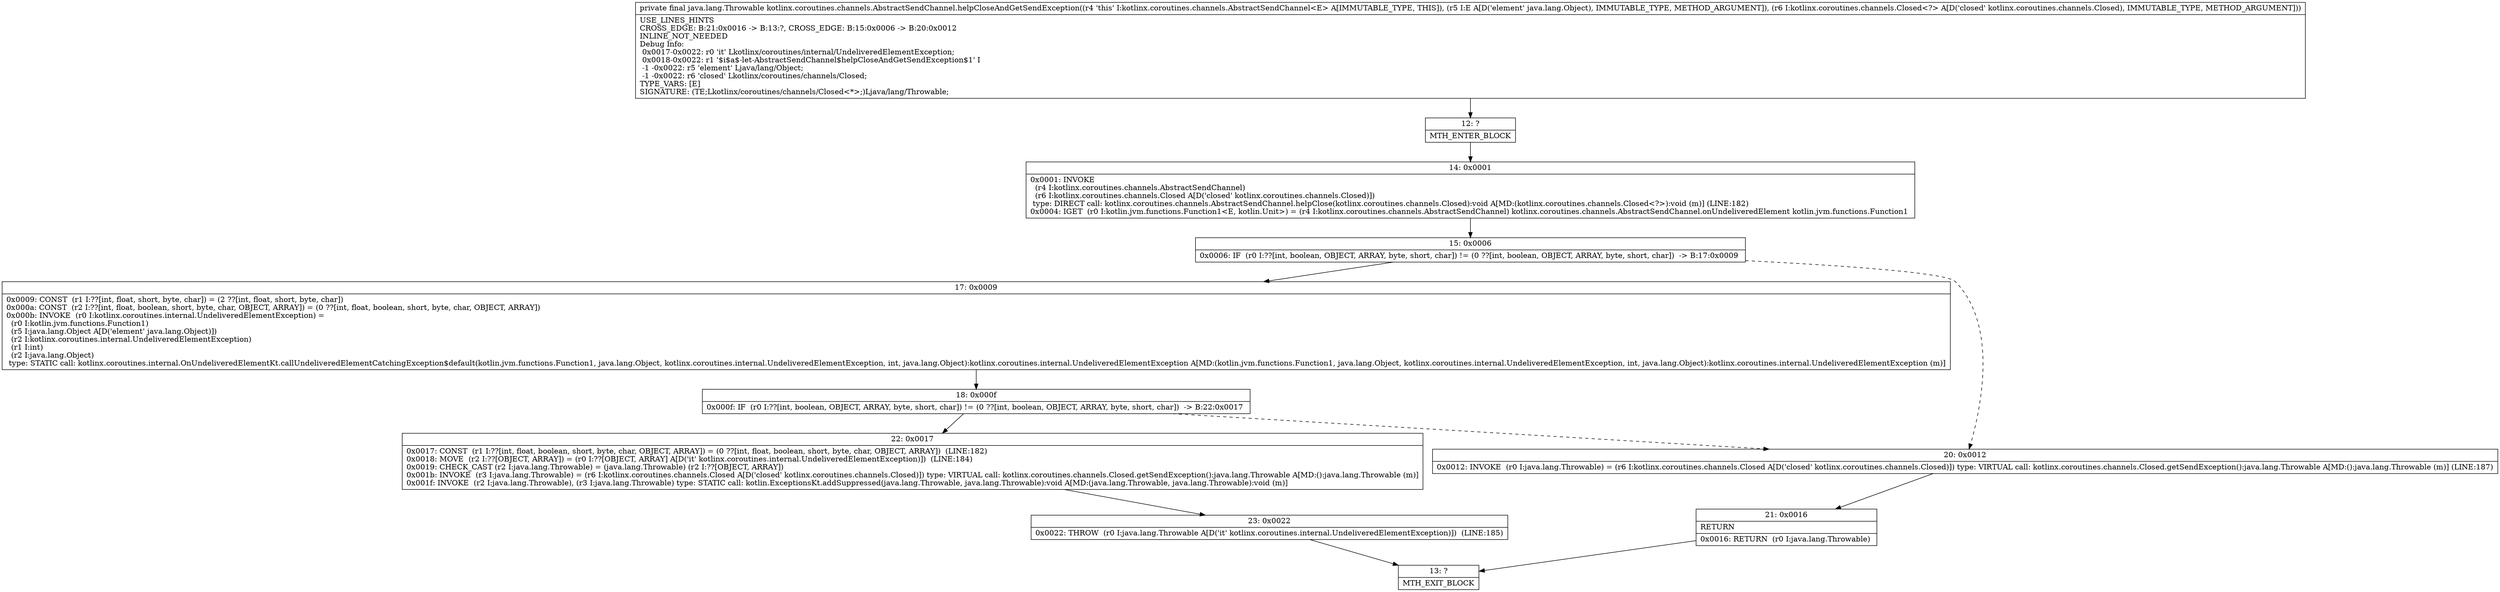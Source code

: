 digraph "CFG forkotlinx.coroutines.channels.AbstractSendChannel.helpCloseAndGetSendException(Ljava\/lang\/Object;Lkotlinx\/coroutines\/channels\/Closed;)Ljava\/lang\/Throwable;" {
Node_12 [shape=record,label="{12\:\ ?|MTH_ENTER_BLOCK\l}"];
Node_14 [shape=record,label="{14\:\ 0x0001|0x0001: INVOKE  \l  (r4 I:kotlinx.coroutines.channels.AbstractSendChannel)\l  (r6 I:kotlinx.coroutines.channels.Closed A[D('closed' kotlinx.coroutines.channels.Closed)])\l type: DIRECT call: kotlinx.coroutines.channels.AbstractSendChannel.helpClose(kotlinx.coroutines.channels.Closed):void A[MD:(kotlinx.coroutines.channels.Closed\<?\>):void (m)] (LINE:182)\l0x0004: IGET  (r0 I:kotlin.jvm.functions.Function1\<E, kotlin.Unit\>) = (r4 I:kotlinx.coroutines.channels.AbstractSendChannel) kotlinx.coroutines.channels.AbstractSendChannel.onUndeliveredElement kotlin.jvm.functions.Function1 \l}"];
Node_15 [shape=record,label="{15\:\ 0x0006|0x0006: IF  (r0 I:??[int, boolean, OBJECT, ARRAY, byte, short, char]) != (0 ??[int, boolean, OBJECT, ARRAY, byte, short, char])  \-\> B:17:0x0009 \l}"];
Node_17 [shape=record,label="{17\:\ 0x0009|0x0009: CONST  (r1 I:??[int, float, short, byte, char]) = (2 ??[int, float, short, byte, char]) \l0x000a: CONST  (r2 I:??[int, float, boolean, short, byte, char, OBJECT, ARRAY]) = (0 ??[int, float, boolean, short, byte, char, OBJECT, ARRAY]) \l0x000b: INVOKE  (r0 I:kotlinx.coroutines.internal.UndeliveredElementException) = \l  (r0 I:kotlin.jvm.functions.Function1)\l  (r5 I:java.lang.Object A[D('element' java.lang.Object)])\l  (r2 I:kotlinx.coroutines.internal.UndeliveredElementException)\l  (r1 I:int)\l  (r2 I:java.lang.Object)\l type: STATIC call: kotlinx.coroutines.internal.OnUndeliveredElementKt.callUndeliveredElementCatchingException$default(kotlin.jvm.functions.Function1, java.lang.Object, kotlinx.coroutines.internal.UndeliveredElementException, int, java.lang.Object):kotlinx.coroutines.internal.UndeliveredElementException A[MD:(kotlin.jvm.functions.Function1, java.lang.Object, kotlinx.coroutines.internal.UndeliveredElementException, int, java.lang.Object):kotlinx.coroutines.internal.UndeliveredElementException (m)]\l}"];
Node_18 [shape=record,label="{18\:\ 0x000f|0x000f: IF  (r0 I:??[int, boolean, OBJECT, ARRAY, byte, short, char]) != (0 ??[int, boolean, OBJECT, ARRAY, byte, short, char])  \-\> B:22:0x0017 \l}"];
Node_22 [shape=record,label="{22\:\ 0x0017|0x0017: CONST  (r1 I:??[int, float, boolean, short, byte, char, OBJECT, ARRAY]) = (0 ??[int, float, boolean, short, byte, char, OBJECT, ARRAY])  (LINE:182)\l0x0018: MOVE  (r2 I:??[OBJECT, ARRAY]) = (r0 I:??[OBJECT, ARRAY] A[D('it' kotlinx.coroutines.internal.UndeliveredElementException)])  (LINE:184)\l0x0019: CHECK_CAST (r2 I:java.lang.Throwable) = (java.lang.Throwable) (r2 I:??[OBJECT, ARRAY]) \l0x001b: INVOKE  (r3 I:java.lang.Throwable) = (r6 I:kotlinx.coroutines.channels.Closed A[D('closed' kotlinx.coroutines.channels.Closed)]) type: VIRTUAL call: kotlinx.coroutines.channels.Closed.getSendException():java.lang.Throwable A[MD:():java.lang.Throwable (m)]\l0x001f: INVOKE  (r2 I:java.lang.Throwable), (r3 I:java.lang.Throwable) type: STATIC call: kotlin.ExceptionsKt.addSuppressed(java.lang.Throwable, java.lang.Throwable):void A[MD:(java.lang.Throwable, java.lang.Throwable):void (m)]\l}"];
Node_23 [shape=record,label="{23\:\ 0x0022|0x0022: THROW  (r0 I:java.lang.Throwable A[D('it' kotlinx.coroutines.internal.UndeliveredElementException)])  (LINE:185)\l}"];
Node_13 [shape=record,label="{13\:\ ?|MTH_EXIT_BLOCK\l}"];
Node_20 [shape=record,label="{20\:\ 0x0012|0x0012: INVOKE  (r0 I:java.lang.Throwable) = (r6 I:kotlinx.coroutines.channels.Closed A[D('closed' kotlinx.coroutines.channels.Closed)]) type: VIRTUAL call: kotlinx.coroutines.channels.Closed.getSendException():java.lang.Throwable A[MD:():java.lang.Throwable (m)] (LINE:187)\l}"];
Node_21 [shape=record,label="{21\:\ 0x0016|RETURN\l|0x0016: RETURN  (r0 I:java.lang.Throwable) \l}"];
MethodNode[shape=record,label="{private final java.lang.Throwable kotlinx.coroutines.channels.AbstractSendChannel.helpCloseAndGetSendException((r4 'this' I:kotlinx.coroutines.channels.AbstractSendChannel\<E\> A[IMMUTABLE_TYPE, THIS]), (r5 I:E A[D('element' java.lang.Object), IMMUTABLE_TYPE, METHOD_ARGUMENT]), (r6 I:kotlinx.coroutines.channels.Closed\<?\> A[D('closed' kotlinx.coroutines.channels.Closed), IMMUTABLE_TYPE, METHOD_ARGUMENT]))  | USE_LINES_HINTS\lCROSS_EDGE: B:21:0x0016 \-\> B:13:?, CROSS_EDGE: B:15:0x0006 \-\> B:20:0x0012\lINLINE_NOT_NEEDED\lDebug Info:\l  0x0017\-0x0022: r0 'it' Lkotlinx\/coroutines\/internal\/UndeliveredElementException;\l  0x0018\-0x0022: r1 '$i$a$\-let\-AbstractSendChannel$helpCloseAndGetSendException$1' I\l  \-1 \-0x0022: r5 'element' Ljava\/lang\/Object;\l  \-1 \-0x0022: r6 'closed' Lkotlinx\/coroutines\/channels\/Closed;\lTYPE_VARS: [E]\lSIGNATURE: (TE;Lkotlinx\/coroutines\/channels\/Closed\<*\>;)Ljava\/lang\/Throwable;\l}"];
MethodNode -> Node_12;Node_12 -> Node_14;
Node_14 -> Node_15;
Node_15 -> Node_17;
Node_15 -> Node_20[style=dashed];
Node_17 -> Node_18;
Node_18 -> Node_22;
Node_18 -> Node_20[style=dashed];
Node_22 -> Node_23;
Node_23 -> Node_13;
Node_20 -> Node_21;
Node_21 -> Node_13;
}

